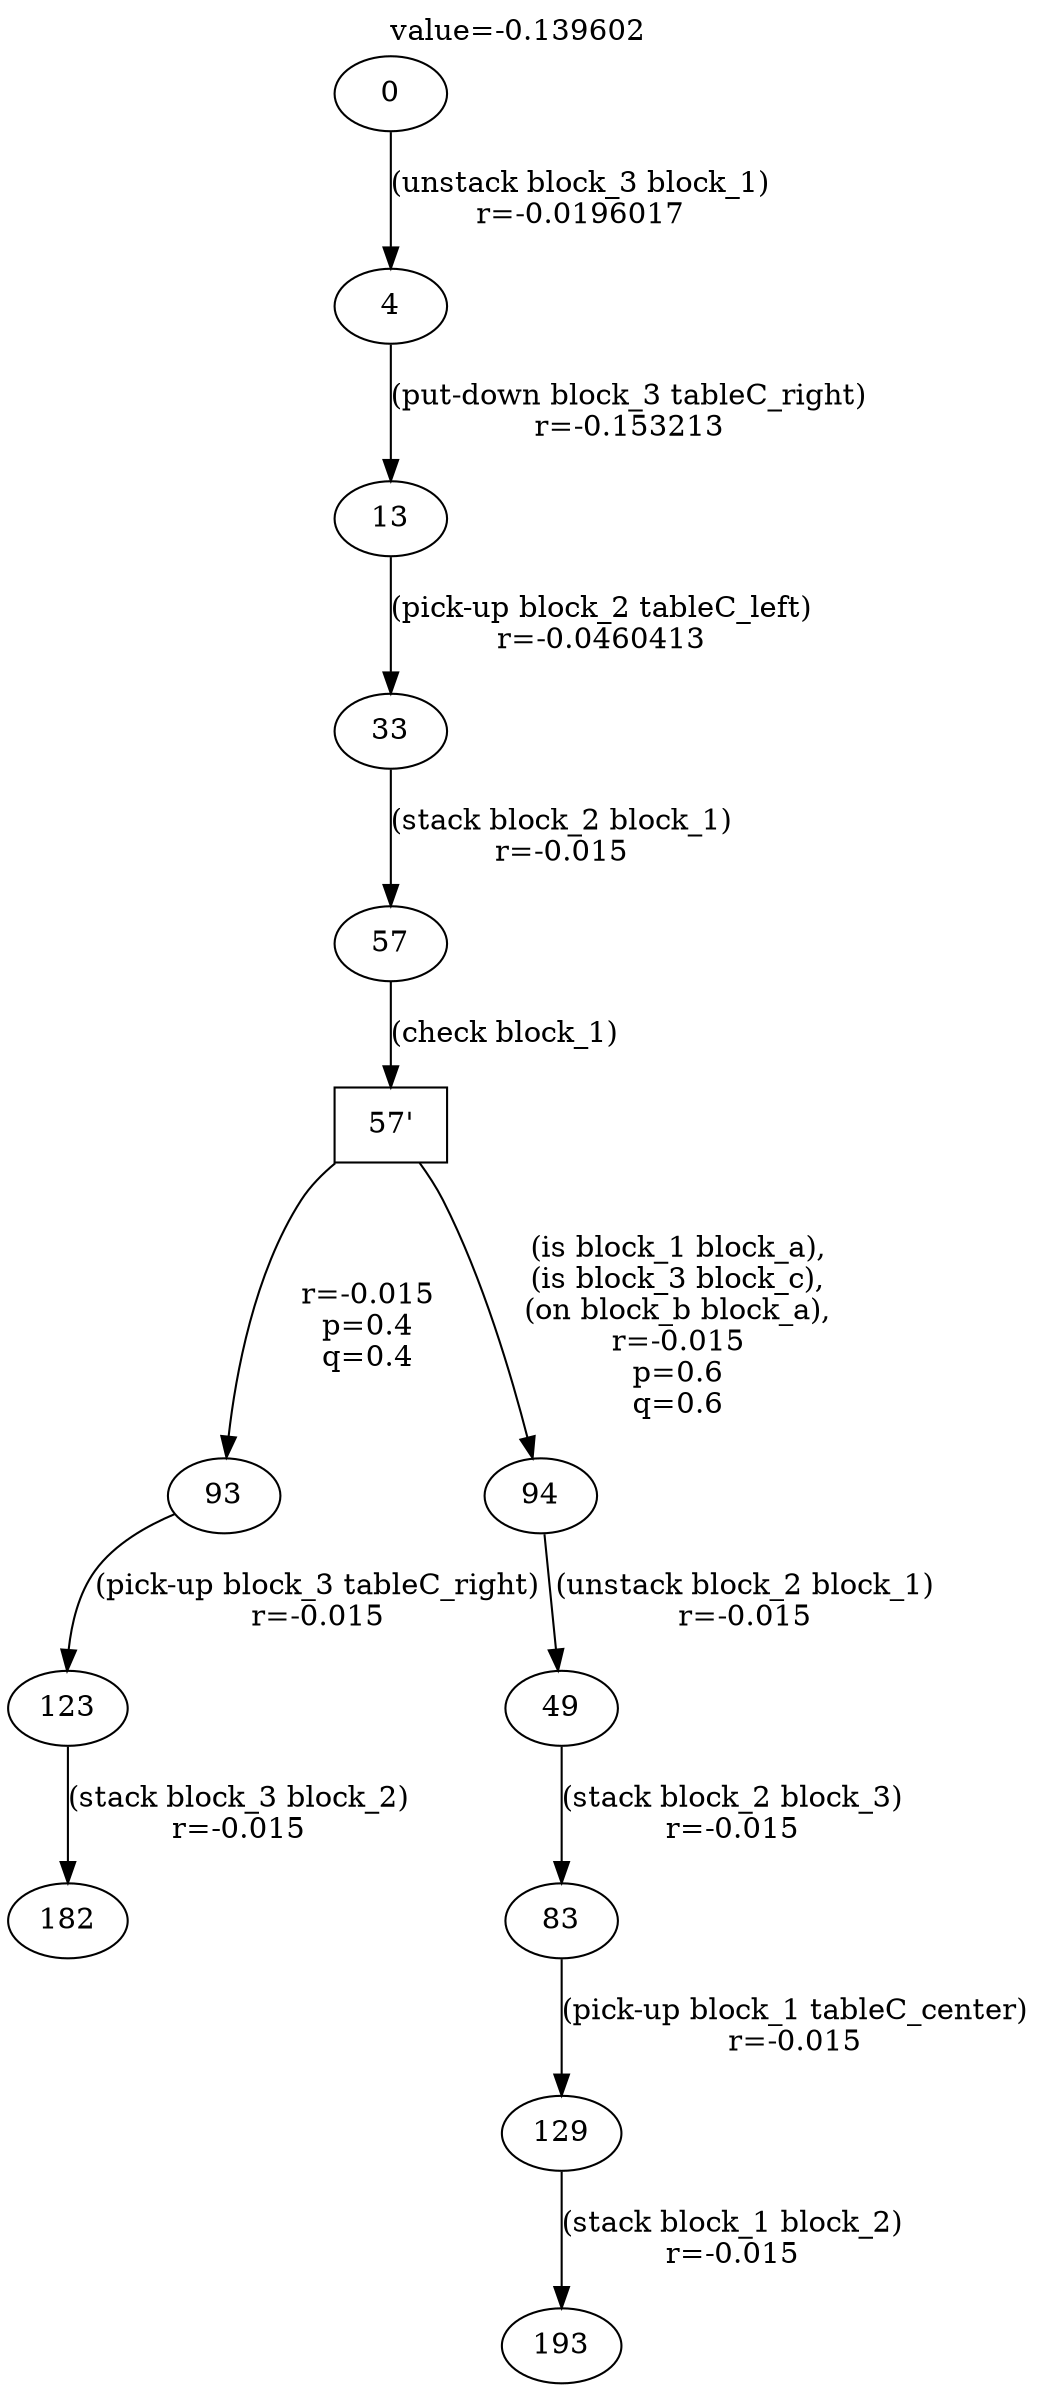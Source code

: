 digraph g{
label="value=-0.139602"
labelloc=top
0->4 [ label="(unstack block_3 block_1)
r=-0.0196017" ];
4->13 [ label="(put-down block_3 tableC_right)
r=-0.153213" ];
13->33 [ label="(pick-up block_2 tableC_left)
r=-0.0460413" ];
33->57 [ label="(stack block_2 block_1)
r=-0.015" ];
"57'" [ shape=box ] ;
57->"57'" [ label="(check block_1)" ];
"57'"->93 [ label="
r=-0.015
p=0.4
q=0.4" ];
93->123 [ label="(pick-up block_3 tableC_right)
r=-0.015" ];
123->182 [ label="(stack block_3 block_2)
r=-0.015" ];
"57'"->94 [ label="
(is block_1 block_a),
(is block_3 block_c),
(on block_b block_a),
r=-0.015
p=0.6
q=0.6" ];
94->49 [ label="(unstack block_2 block_1)
r=-0.015" ];
49->83 [ label="(stack block_2 block_3)
r=-0.015" ];
83->129 [ label="(pick-up block_1 tableC_center)
r=-0.015" ];
129->193 [ label="(stack block_1 block_2)
r=-0.015" ];
}
